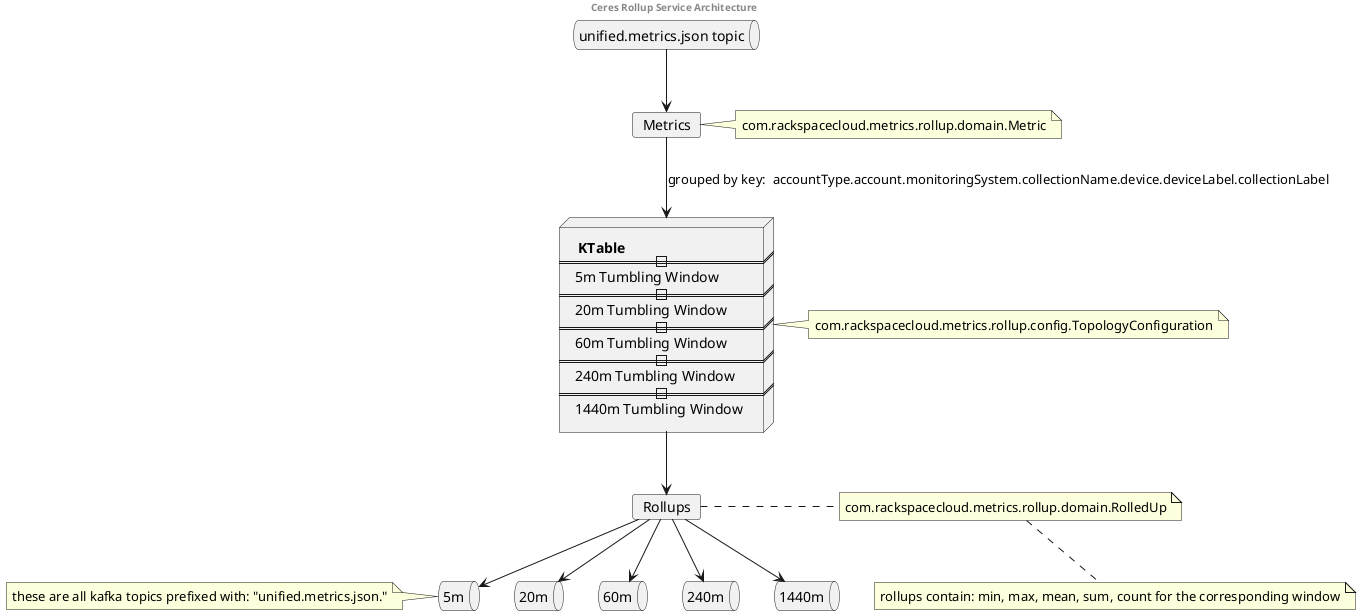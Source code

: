 @startuml
center header <b>Ceres Rollup Service Architecture
queue "unified.metrics.json topic" as input
card Metrics
note right: com.rackspacecloud.metrics.rollup.domain.Metric
node KTable [
<b> KTable
==========
5m Tumbling Window
==========
20m Tumbling Window
==========
60m Tumbling Window
==========
240m Tumbling Window
==========
1440m Tumbling Window
] 
note right: com.rackspacecloud.metrics.rollup.config.TopologyConfiguration
card Rollups
note right: com.rackspacecloud.metrics.rollup.domain.RolledUp
note bottom: rollups contain: min, max, mean, sum, count for the corresponding window
queue 5m
note left: these are all kafka topics prefixed with: "unified.metrics.json."
queue 20m
queue 60m
queue 240m
queue 1440m

input --> Metrics
Metrics --> KTable : grouped by key:  accountType.account.monitoringSystem.collectionName.device.deviceLabel.collectionLabel
KTable --> Rollups
Rollups --> 5m
Rollups --> 20m
Rollups --> 60m
Rollups --> 240m
Rollups --> 1440m
@enduml